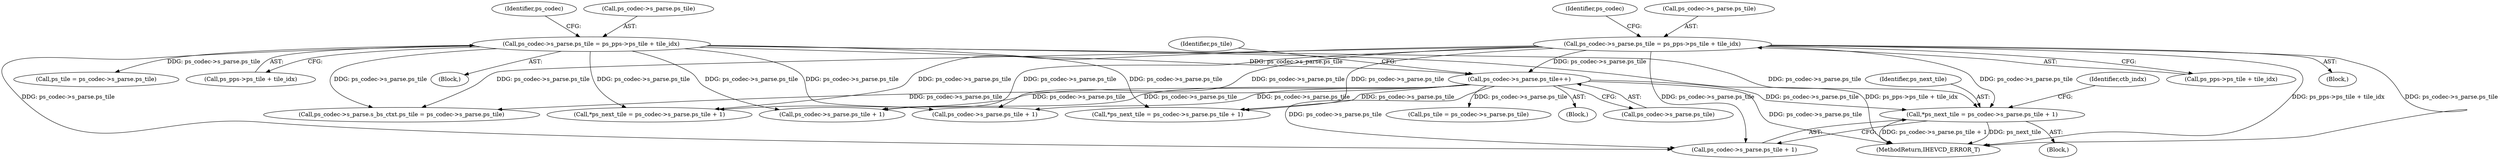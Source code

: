 digraph "0_Android_2b9fb0c2074d370a254b35e2489de2d94943578d@pointer" {
"1002692" [label="(Call,*ps_next_tile = ps_codec->s_parse.ps_tile + 1)"];
"1001187" [label="(Call,ps_codec->s_parse.ps_tile = ps_pps->ps_tile + tile_idx)"];
"1004647" [label="(Call,ps_codec->s_parse.ps_tile++)"];
"1000388" [label="(Call,ps_codec->s_parse.ps_tile = ps_pps->ps_tile + tile_idx)"];
"1000402" [label="(Identifier,ps_codec)"];
"1000388" [label="(Call,ps_codec->s_parse.ps_tile = ps_pps->ps_tile + tile_idx)"];
"1002694" [label="(Call,ps_codec->s_parse.ps_tile + 1)"];
"1002690" [label="(Block,)"];
"1004252" [label="(Call,ps_codec->s_parse.s_bs_ctxt.ps_tile = ps_codec->s_parse.ps_tile)"];
"1002692" [label="(Call,*ps_next_tile = ps_codec->s_parse.ps_tile + 1)"];
"1000406" [label="(Call,ps_tile = ps_codec->s_parse.ps_tile)"];
"1002702" [label="(Identifier,ctb_indx)"];
"1001187" [label="(Call,ps_codec->s_parse.ps_tile = ps_pps->ps_tile + tile_idx)"];
"1001201" [label="(Identifier,ps_codec)"];
"1002855" [label="(Call,*ps_next_tile = ps_codec->s_parse.ps_tile + 1)"];
"1000389" [label="(Call,ps_codec->s_parse.ps_tile)"];
"1000394" [label="(Call,ps_pps->ps_tile + tile_idx)"];
"1004699" [label="(Call,ps_tile = ps_codec->s_parse.ps_tile)"];
"1002990" [label="(Call,ps_codec->s_parse.ps_tile + 1)"];
"1005291" [label="(MethodReturn,IHEVCD_ERROR_T)"];
"1002857" [label="(Call,ps_codec->s_parse.ps_tile + 1)"];
"1004632" [label="(Block,)"];
"1001188" [label="(Call,ps_codec->s_parse.ps_tile)"];
"1001193" [label="(Call,ps_pps->ps_tile + tile_idx)"];
"1001137" [label="(Block,)"];
"1002693" [label="(Identifier,ps_next_tile)"];
"1004647" [label="(Call,ps_codec->s_parse.ps_tile++)"];
"1000189" [label="(Block,)"];
"1004658" [label="(Identifier,ps_tile)"];
"1004648" [label="(Call,ps_codec->s_parse.ps_tile)"];
"1002988" [label="(Call,*ps_next_tile = ps_codec->s_parse.ps_tile + 1)"];
"1002692" -> "1002690"  [label="AST: "];
"1002692" -> "1002694"  [label="CFG: "];
"1002693" -> "1002692"  [label="AST: "];
"1002694" -> "1002692"  [label="AST: "];
"1002702" -> "1002692"  [label="CFG: "];
"1002692" -> "1005291"  [label="DDG: ps_codec->s_parse.ps_tile + 1"];
"1002692" -> "1005291"  [label="DDG: ps_next_tile"];
"1001187" -> "1002692"  [label="DDG: ps_codec->s_parse.ps_tile"];
"1004647" -> "1002692"  [label="DDG: ps_codec->s_parse.ps_tile"];
"1000388" -> "1002692"  [label="DDG: ps_codec->s_parse.ps_tile"];
"1001187" -> "1001137"  [label="AST: "];
"1001187" -> "1001193"  [label="CFG: "];
"1001188" -> "1001187"  [label="AST: "];
"1001193" -> "1001187"  [label="AST: "];
"1001201" -> "1001187"  [label="CFG: "];
"1001187" -> "1005291"  [label="DDG: ps_codec->s_parse.ps_tile"];
"1001187" -> "1005291"  [label="DDG: ps_pps->ps_tile + tile_idx"];
"1001187" -> "1002694"  [label="DDG: ps_codec->s_parse.ps_tile"];
"1001187" -> "1002855"  [label="DDG: ps_codec->s_parse.ps_tile"];
"1001187" -> "1002857"  [label="DDG: ps_codec->s_parse.ps_tile"];
"1001187" -> "1002988"  [label="DDG: ps_codec->s_parse.ps_tile"];
"1001187" -> "1002990"  [label="DDG: ps_codec->s_parse.ps_tile"];
"1001187" -> "1004252"  [label="DDG: ps_codec->s_parse.ps_tile"];
"1001187" -> "1004647"  [label="DDG: ps_codec->s_parse.ps_tile"];
"1004647" -> "1004632"  [label="AST: "];
"1004647" -> "1004648"  [label="CFG: "];
"1004648" -> "1004647"  [label="AST: "];
"1004658" -> "1004647"  [label="CFG: "];
"1004647" -> "1005291"  [label="DDG: ps_codec->s_parse.ps_tile"];
"1004647" -> "1002694"  [label="DDG: ps_codec->s_parse.ps_tile"];
"1004647" -> "1002855"  [label="DDG: ps_codec->s_parse.ps_tile"];
"1004647" -> "1002857"  [label="DDG: ps_codec->s_parse.ps_tile"];
"1004647" -> "1002988"  [label="DDG: ps_codec->s_parse.ps_tile"];
"1004647" -> "1002990"  [label="DDG: ps_codec->s_parse.ps_tile"];
"1004647" -> "1004252"  [label="DDG: ps_codec->s_parse.ps_tile"];
"1000388" -> "1004647"  [label="DDG: ps_codec->s_parse.ps_tile"];
"1004647" -> "1004699"  [label="DDG: ps_codec->s_parse.ps_tile"];
"1000388" -> "1000189"  [label="AST: "];
"1000388" -> "1000394"  [label="CFG: "];
"1000389" -> "1000388"  [label="AST: "];
"1000394" -> "1000388"  [label="AST: "];
"1000402" -> "1000388"  [label="CFG: "];
"1000388" -> "1005291"  [label="DDG: ps_pps->ps_tile + tile_idx"];
"1000388" -> "1000406"  [label="DDG: ps_codec->s_parse.ps_tile"];
"1000388" -> "1002694"  [label="DDG: ps_codec->s_parse.ps_tile"];
"1000388" -> "1002855"  [label="DDG: ps_codec->s_parse.ps_tile"];
"1000388" -> "1002857"  [label="DDG: ps_codec->s_parse.ps_tile"];
"1000388" -> "1002988"  [label="DDG: ps_codec->s_parse.ps_tile"];
"1000388" -> "1002990"  [label="DDG: ps_codec->s_parse.ps_tile"];
"1000388" -> "1004252"  [label="DDG: ps_codec->s_parse.ps_tile"];
}
